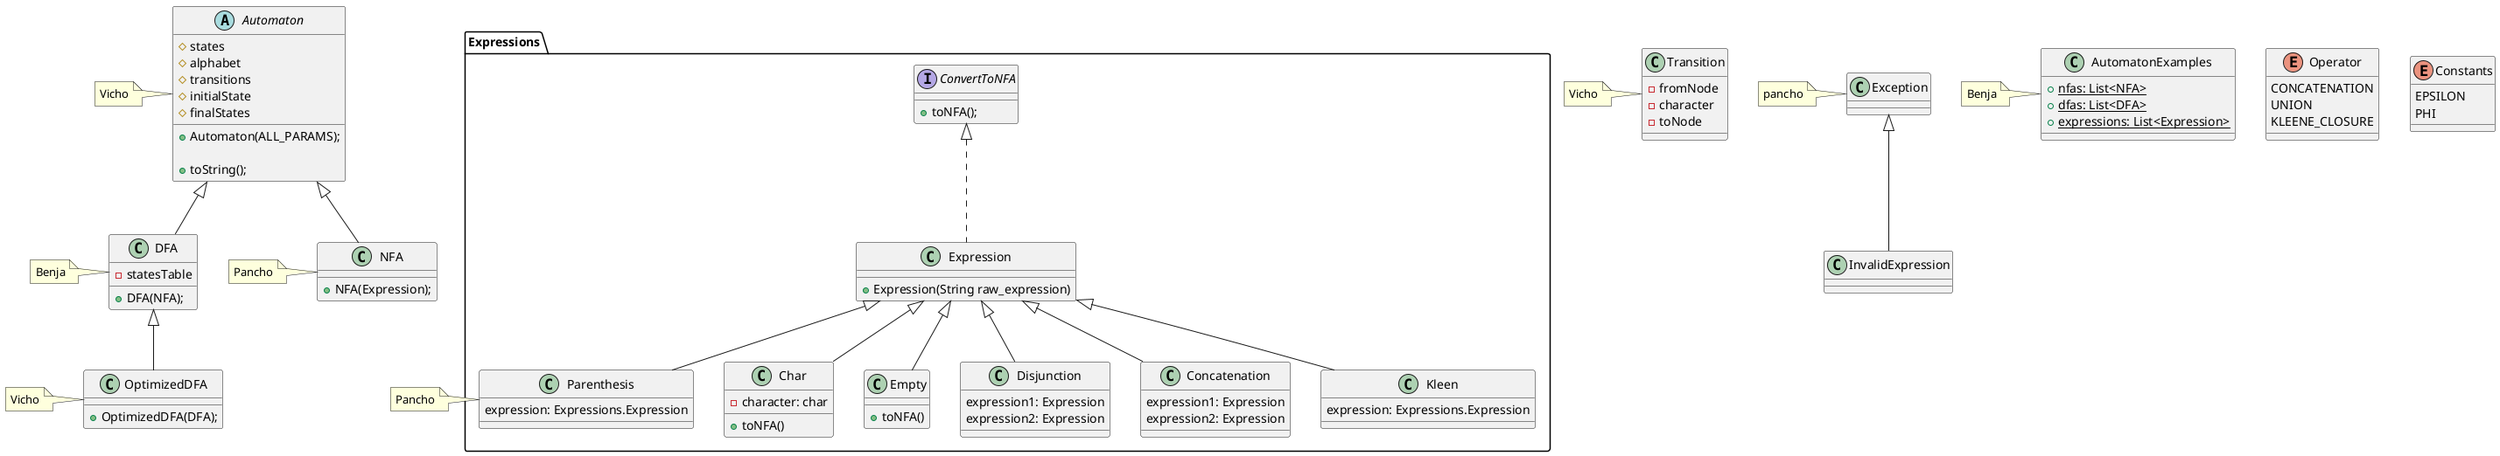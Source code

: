 @startuml

abstract class Automaton {
    #states
    #alphabet
    #transitions
    #initialState
    #finalStates

    +Automaton(ALL_PARAMS);

    +toString();
}
note left {
    Vicho
}

class OptimizedDFA extends DFA {
    +OptimizedDFA(DFA);
}
note left of OptimizedDFA {
    Vicho
}

class DFA extends Automaton {
    -statesTable
    +DFA(NFA);
}
note left {
    Benja
}

class NFA extends Automaton {
    +NFA(Expression);
}
note left {
    Pancho
}

interface Expressions.ConvertToNFA {
    +toNFA();
}

class Expressions.Expression implements Expressions.ConvertToNFA {
    +Expression(String raw_expression)
}

class Expressions.Char extends Expressions.Expression {
    - character: char
    +toNFA()
}

class Expressions.Empty extends Expressions.Expression {
    +toNFA()
}

class Expressions.Disjunction extends Expressions.Expression {
    expression1: Expression
    expression2: Expression
}

class Expressions.Concatenation extends Expressions.Expression {
    expression1: Expression
    expression2: Expression
}

class Expressions.Kleen extends Expressions.Expression {
    expression: Expressions.Expression
}

class Expressions.Parenthesis extends Expressions.Expression {
    expression: Expressions.Expression
}




note left {
    Pancho
}

class Transition {
    -fromNode
    -character
    -toNode
}
note left {
    Vicho
}

enum Operator {
    CONCATENATION
    UNION
    KLEENE_CLOSURE
}

enum Constants {
    EPSILON
    PHI
}

class InvalidExpression extends Exception {
}
note left {
    pancho
}

class AutomatonExamples {
    {static} +nfas: List<NFA>
    {static} +dfas: List<DFA>
    {static} +expressions: List<Expression>
}
note left{
    Benja
}

@enduml